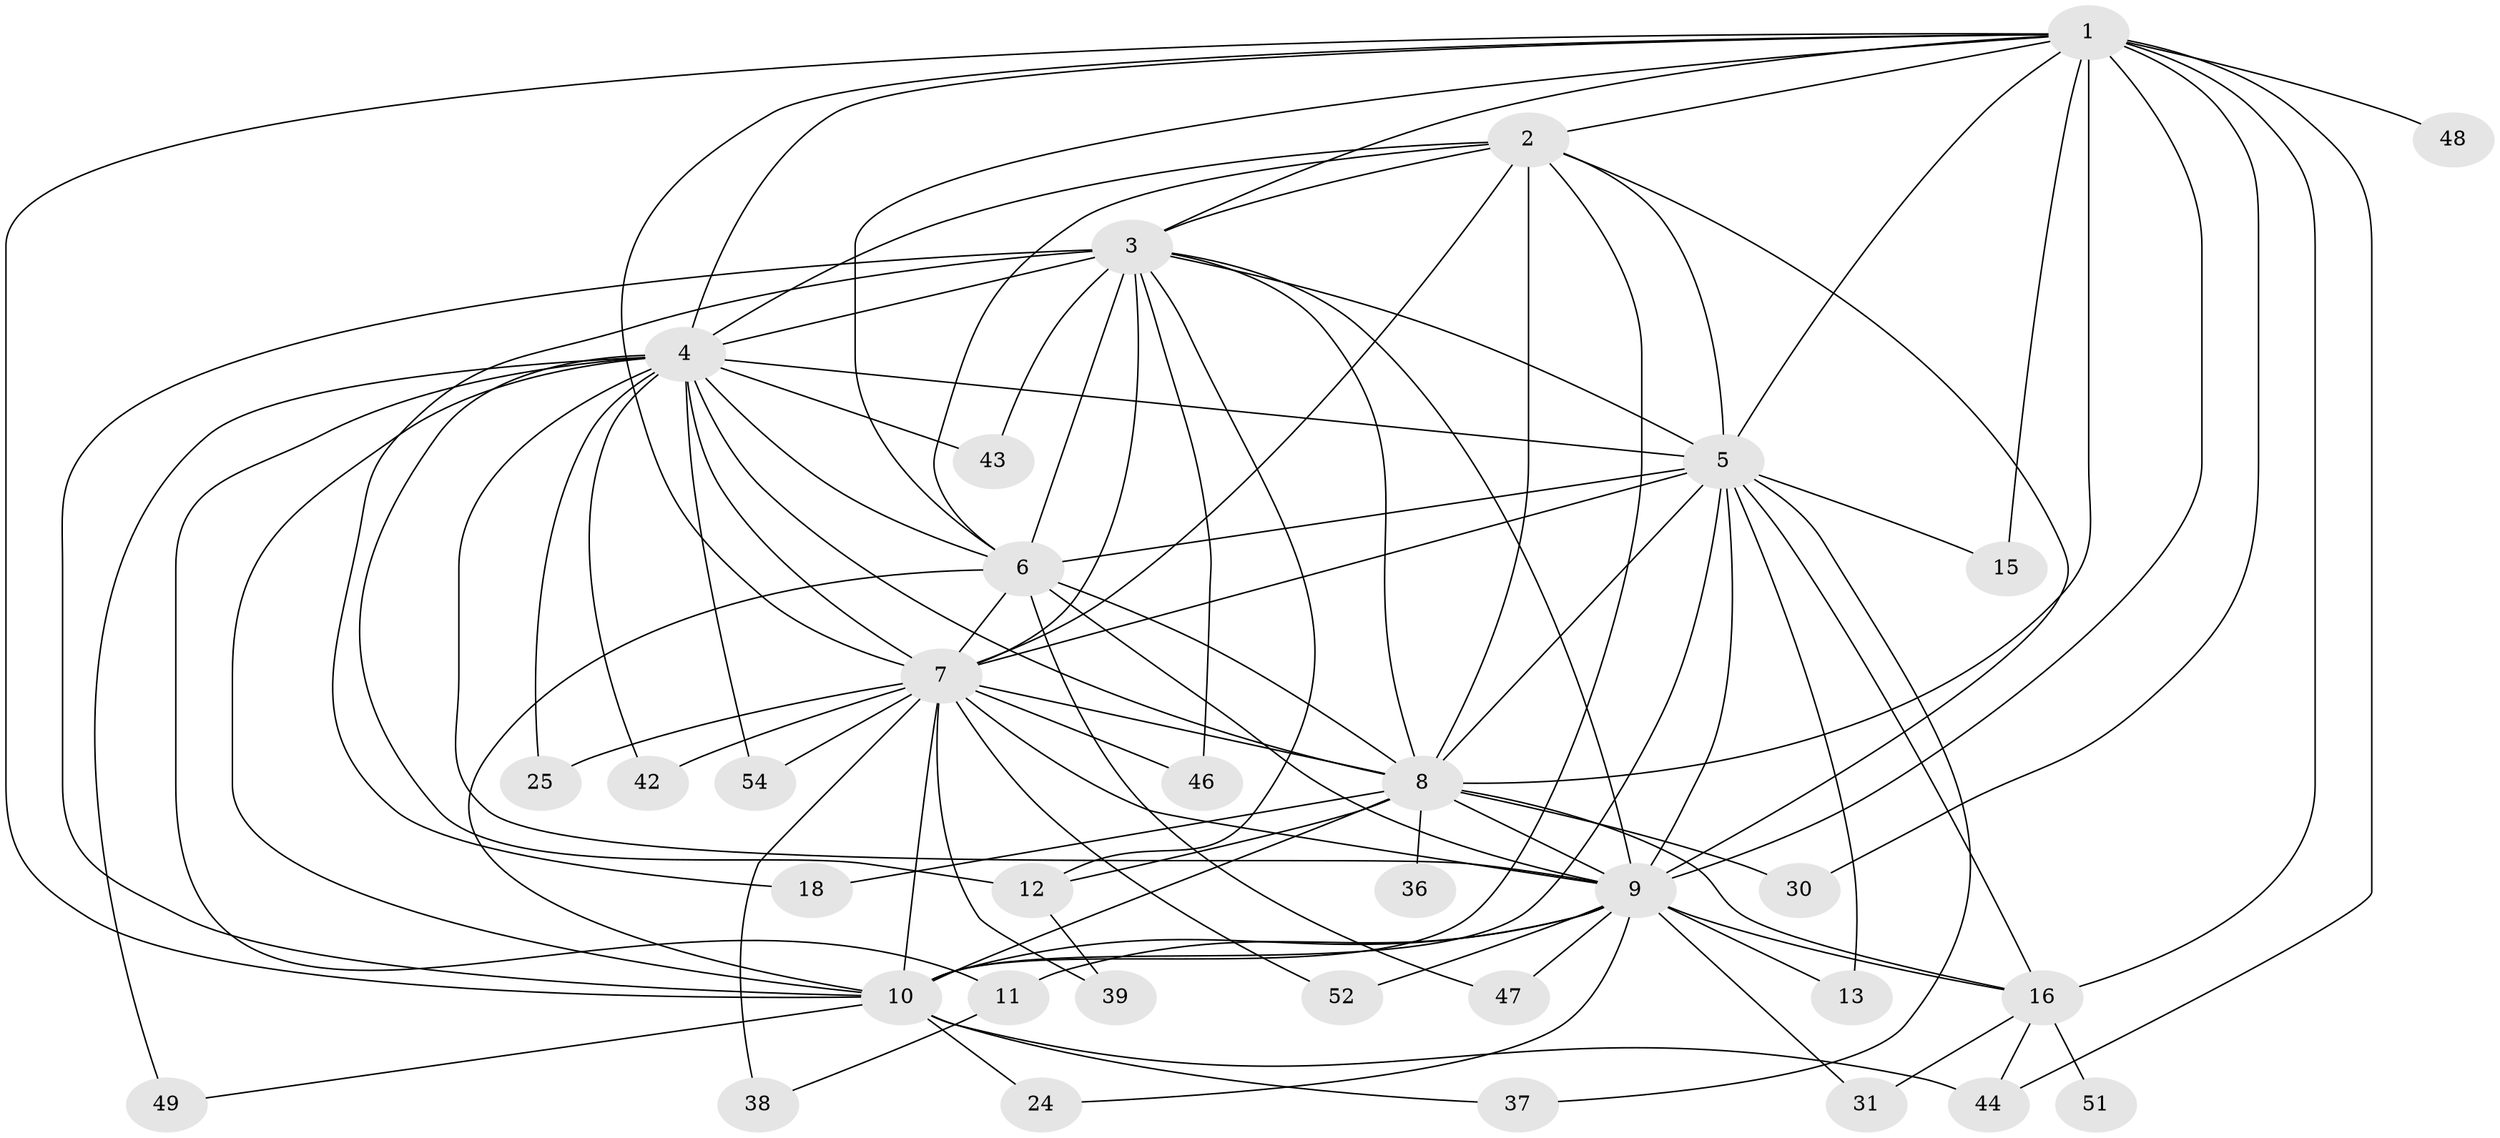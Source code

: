 // original degree distribution, {19: 0.017543859649122806, 9: 0.017543859649122806, 14: 0.017543859649122806, 17: 0.03508771929824561, 18: 0.017543859649122806, 11: 0.017543859649122806, 21: 0.017543859649122806, 20: 0.017543859649122806, 15: 0.017543859649122806, 3: 0.17543859649122806, 2: 0.5964912280701754, 6: 0.017543859649122806, 5: 0.017543859649122806, 8: 0.017543859649122806}
// Generated by graph-tools (version 1.1) at 2025/17/03/04/25 18:17:51]
// undirected, 34 vertices, 94 edges
graph export_dot {
graph [start="1"]
  node [color=gray90,style=filled];
  1 [super="+14"];
  2;
  3;
  4;
  5 [super="+50+41+56"];
  6;
  7;
  8 [super="+27+22+26+40+45+34+28+17"];
  9;
  10 [super="+20+23"];
  11;
  12 [super="+19"];
  13;
  15;
  16 [super="+21"];
  18;
  24;
  25;
  30;
  31;
  36;
  37;
  38;
  39;
  42;
  43;
  44 [super="+53"];
  46;
  47;
  48;
  49;
  51;
  52;
  54;
  1 -- 2;
  1 -- 3;
  1 -- 4;
  1 -- 5 [weight=2];
  1 -- 6;
  1 -- 7;
  1 -- 8 [weight=4];
  1 -- 9;
  1 -- 10;
  1 -- 15;
  1 -- 16 [weight=2];
  1 -- 30;
  1 -- 48 [weight=2];
  1 -- 44;
  2 -- 3;
  2 -- 4;
  2 -- 5;
  2 -- 6;
  2 -- 7;
  2 -- 8;
  2 -- 9;
  2 -- 10;
  3 -- 4;
  3 -- 5;
  3 -- 6;
  3 -- 7;
  3 -- 8 [weight=2];
  3 -- 9;
  3 -- 10;
  3 -- 18;
  3 -- 43;
  3 -- 46;
  3 -- 12;
  4 -- 5;
  4 -- 6;
  4 -- 7;
  4 -- 8 [weight=2];
  4 -- 9;
  4 -- 10;
  4 -- 11;
  4 -- 12;
  4 -- 25;
  4 -- 42;
  4 -- 43;
  4 -- 49;
  4 -- 54;
  5 -- 6;
  5 -- 7;
  5 -- 8 [weight=3];
  5 -- 9 [weight=2];
  5 -- 10 [weight=2];
  5 -- 13;
  5 -- 15;
  5 -- 37;
  5 -- 16;
  6 -- 7;
  6 -- 8 [weight=2];
  6 -- 9;
  6 -- 10;
  6 -- 47;
  7 -- 8 [weight=2];
  7 -- 9;
  7 -- 10;
  7 -- 25;
  7 -- 38;
  7 -- 39;
  7 -- 42;
  7 -- 46;
  7 -- 52;
  7 -- 54;
  8 -- 9 [weight=3];
  8 -- 10;
  8 -- 12;
  8 -- 18;
  8 -- 36 [weight=2];
  8 -- 30;
  8 -- 16 [weight=3];
  9 -- 10 [weight=2];
  9 -- 11;
  9 -- 13;
  9 -- 16;
  9 -- 24;
  9 -- 31;
  9 -- 47;
  9 -- 52;
  10 -- 24;
  10 -- 37;
  10 -- 44;
  10 -- 49;
  11 -- 38;
  12 -- 39;
  16 -- 51;
  16 -- 44;
  16 -- 31;
}

